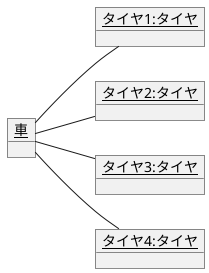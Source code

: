 @startuml
left to right direction
object "<u>車</u>" as car{

}
object "<u>タイヤ1:タイヤ</u>" as 1{

}
object "<u>タイヤ2:タイヤ</u>" as 2{

}
object "<u>タイヤ3:タイヤ</u>" as 3{

}
object "<u>タイヤ4:タイヤ</u>" as 4{

}
car -- 1
car -- 2
car -- 3
car -- 4
@enduml